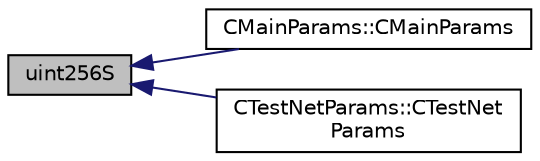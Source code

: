 digraph "uint256S"
{
  edge [fontname="Helvetica",fontsize="10",labelfontname="Helvetica",labelfontsize="10"];
  node [fontname="Helvetica",fontsize="10",shape=record];
  rankdir="LR";
  Node2 [label="uint256S",height=0.2,width=0.4,color="black", fillcolor="grey75", style="filled", fontcolor="black"];
  Node2 -> Node3 [dir="back",color="midnightblue",fontsize="10",style="solid",fontname="Helvetica"];
  Node3 [label="CMainParams::CMainParams",height=0.2,width=0.4,color="black", fillcolor="white", style="filled",URL="$da/d94/class_c_main_params.html#ab7dfebf3c4dd5cc0ebdfabe1111056d6"];
  Node2 -> Node4 [dir="back",color="midnightblue",fontsize="10",style="solid",fontname="Helvetica"];
  Node4 [label="CTestNetParams::CTestNet\lParams",height=0.2,width=0.4,color="black", fillcolor="white", style="filled",URL="$d1/dfc/class_c_test_net_params.html#abbd5f6e3e94bc8abf99a5dfaff75374a"];
}
